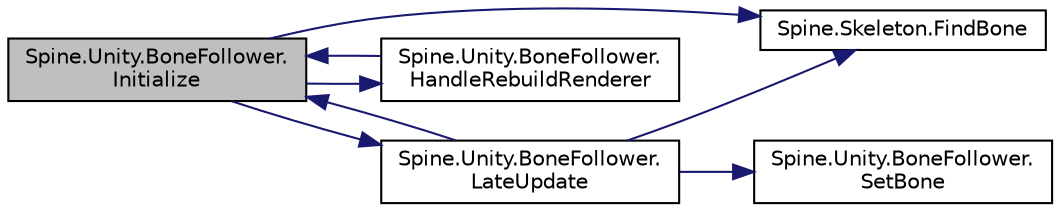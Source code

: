 digraph "Spine.Unity.BoneFollower.Initialize"
{
 // LATEX_PDF_SIZE
  edge [fontname="Helvetica",fontsize="10",labelfontname="Helvetica",labelfontsize="10"];
  node [fontname="Helvetica",fontsize="10",shape=record];
  rankdir="LR";
  Node1 [label="Spine.Unity.BoneFollower.\lInitialize",height=0.2,width=0.4,color="black", fillcolor="grey75", style="filled", fontcolor="black",tooltip=" "];
  Node1 -> Node2 [color="midnightblue",fontsize="10",style="solid"];
  Node2 [label="Spine.Skeleton.FindBone",height=0.2,width=0.4,color="black", fillcolor="white", style="filled",URL="$class_spine_1_1_skeleton.html#ac17fa59f8524f84672419a2e9c676666",tooltip="May be null."];
  Node1 -> Node3 [color="midnightblue",fontsize="10",style="solid"];
  Node3 [label="Spine.Unity.BoneFollower.\lHandleRebuildRenderer",height=0.2,width=0.4,color="black", fillcolor="white", style="filled",URL="$class_spine_1_1_unity_1_1_bone_follower.html#a1bcc44a28a29b73f476086b13d8534c6",tooltip=" "];
  Node3 -> Node1 [color="midnightblue",fontsize="10",style="solid"];
  Node1 -> Node4 [color="midnightblue",fontsize="10",style="solid"];
  Node4 [label="Spine.Unity.BoneFollower.\lLateUpdate",height=0.2,width=0.4,color="black", fillcolor="white", style="filled",URL="$class_spine_1_1_unity_1_1_bone_follower.html#aaafbb15b734a21dc7fbecbfd93961d28",tooltip=" "];
  Node4 -> Node2 [color="midnightblue",fontsize="10",style="solid"];
  Node4 -> Node1 [color="midnightblue",fontsize="10",style="solid"];
  Node4 -> Node5 [color="midnightblue",fontsize="10",style="solid"];
  Node5 [label="Spine.Unity.BoneFollower.\lSetBone",height=0.2,width=0.4,color="black", fillcolor="white", style="filled",URL="$class_spine_1_1_unity_1_1_bone_follower.html#aaeb298e836b51bc2850864f44d0bf9e6",tooltip="Sets the target bone by its bone name. Returns false if no bone was found. To set the bone by referen..."];
}

